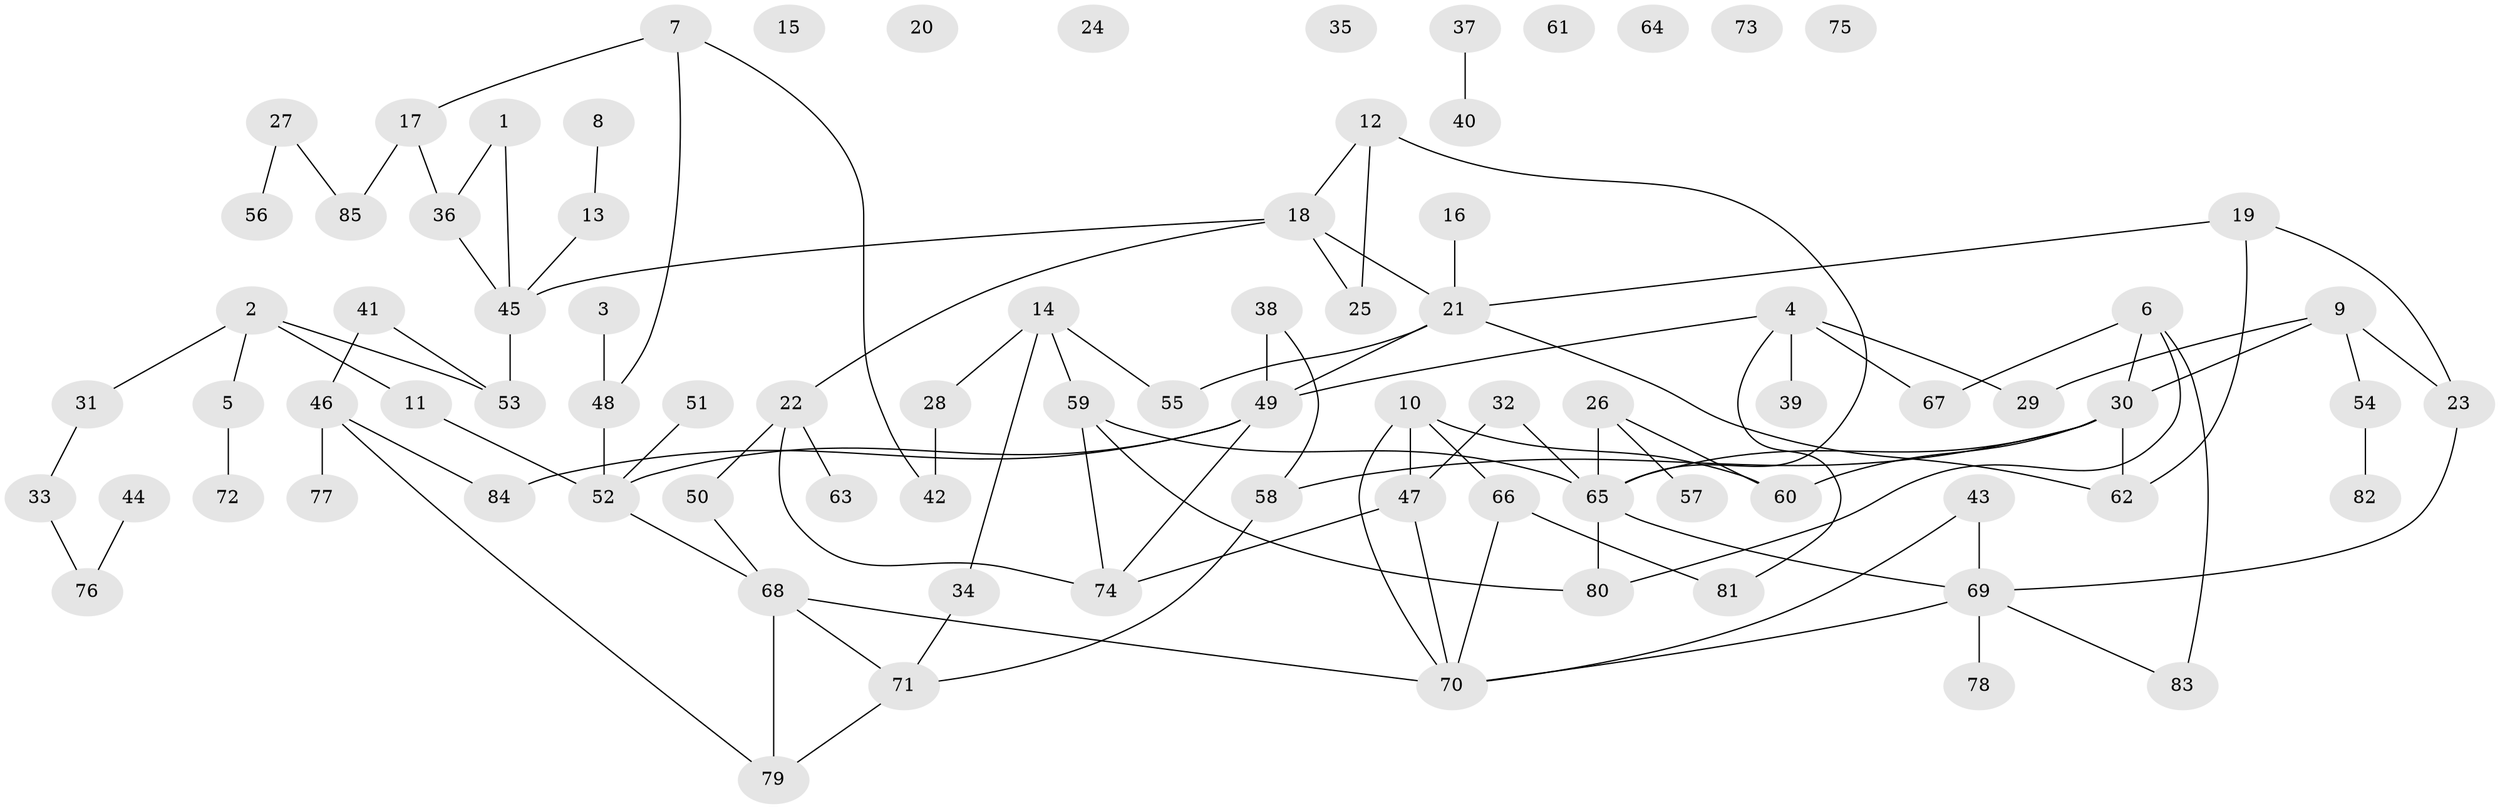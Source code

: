 // Generated by graph-tools (version 1.1) at 2025/13/03/09/25 04:13:07]
// undirected, 85 vertices, 108 edges
graph export_dot {
graph [start="1"]
  node [color=gray90,style=filled];
  1;
  2;
  3;
  4;
  5;
  6;
  7;
  8;
  9;
  10;
  11;
  12;
  13;
  14;
  15;
  16;
  17;
  18;
  19;
  20;
  21;
  22;
  23;
  24;
  25;
  26;
  27;
  28;
  29;
  30;
  31;
  32;
  33;
  34;
  35;
  36;
  37;
  38;
  39;
  40;
  41;
  42;
  43;
  44;
  45;
  46;
  47;
  48;
  49;
  50;
  51;
  52;
  53;
  54;
  55;
  56;
  57;
  58;
  59;
  60;
  61;
  62;
  63;
  64;
  65;
  66;
  67;
  68;
  69;
  70;
  71;
  72;
  73;
  74;
  75;
  76;
  77;
  78;
  79;
  80;
  81;
  82;
  83;
  84;
  85;
  1 -- 36;
  1 -- 45;
  2 -- 5;
  2 -- 11;
  2 -- 31;
  2 -- 53;
  3 -- 48;
  4 -- 29;
  4 -- 39;
  4 -- 49;
  4 -- 67;
  4 -- 81;
  5 -- 72;
  6 -- 30;
  6 -- 67;
  6 -- 80;
  6 -- 83;
  7 -- 17;
  7 -- 42;
  7 -- 48;
  8 -- 13;
  9 -- 23;
  9 -- 29;
  9 -- 30;
  9 -- 54;
  10 -- 47;
  10 -- 60;
  10 -- 66;
  10 -- 70;
  11 -- 52;
  12 -- 18;
  12 -- 25;
  12 -- 65;
  13 -- 45;
  14 -- 28;
  14 -- 34;
  14 -- 55;
  14 -- 59;
  16 -- 21;
  17 -- 36;
  17 -- 85;
  18 -- 21;
  18 -- 22;
  18 -- 25;
  18 -- 45;
  19 -- 21;
  19 -- 23;
  19 -- 62;
  21 -- 49;
  21 -- 55;
  21 -- 62;
  22 -- 50;
  22 -- 63;
  22 -- 74;
  23 -- 69;
  26 -- 57;
  26 -- 60;
  26 -- 65;
  27 -- 56;
  27 -- 85;
  28 -- 42;
  30 -- 58;
  30 -- 60;
  30 -- 62;
  30 -- 65;
  31 -- 33;
  32 -- 47;
  32 -- 65;
  33 -- 76;
  34 -- 71;
  36 -- 45;
  37 -- 40;
  38 -- 49;
  38 -- 58;
  41 -- 46;
  41 -- 53;
  43 -- 69;
  43 -- 70;
  44 -- 76;
  45 -- 53;
  46 -- 77;
  46 -- 79;
  46 -- 84;
  47 -- 70;
  47 -- 74;
  48 -- 52;
  49 -- 52;
  49 -- 74;
  49 -- 84;
  50 -- 68;
  51 -- 52;
  52 -- 68;
  54 -- 82;
  58 -- 71;
  59 -- 65;
  59 -- 74;
  59 -- 80;
  65 -- 69;
  65 -- 80;
  66 -- 70;
  66 -- 81;
  68 -- 70;
  68 -- 71;
  68 -- 79;
  69 -- 70;
  69 -- 78;
  69 -- 83;
  71 -- 79;
}
